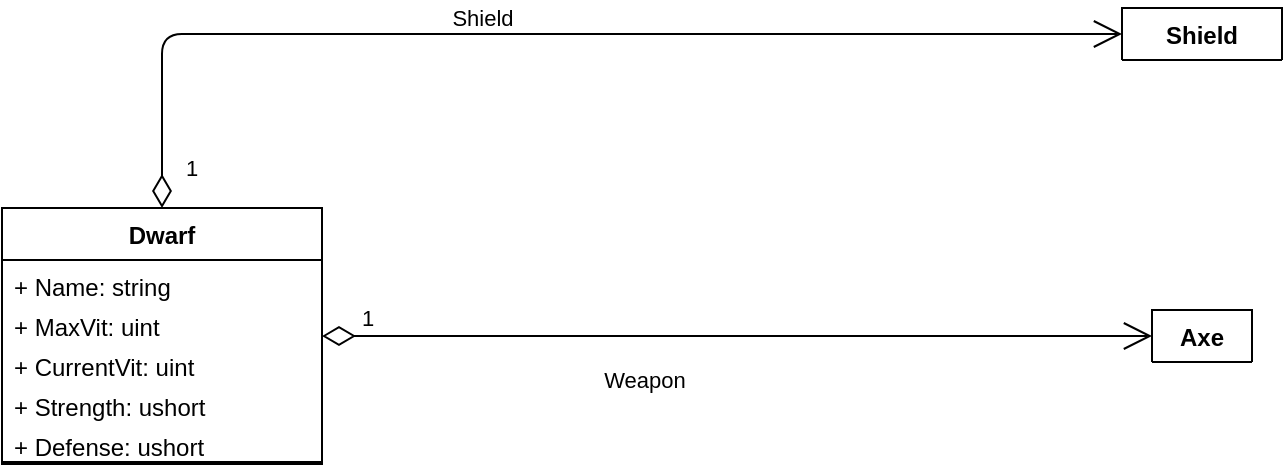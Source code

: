<mxfile>
    <diagram id="XOR37aZfvCp9ydeGDy-3" name="Page-1">
        <mxGraphModel dx="801" dy="575" grid="1" gridSize="10" guides="1" tooltips="1" connect="1" arrows="1" fold="1" page="1" pageScale="1" pageWidth="850" pageHeight="1100" math="0" shadow="0">
            <root>
                <mxCell id="0"/>
                <mxCell id="1" parent="0"/>
                <mxCell id="2" value="Dwarf" style="swimlane;fontStyle=1;align=center;verticalAlign=top;childLayout=stackLayout;horizontal=1;startSize=26;horizontalStack=0;resizeParent=1;resizeParentMax=0;resizeLast=0;collapsible=1;marginBottom=0;" vertex="1" parent="1">
                    <mxGeometry x="30" y="241" width="160" height="128" as="geometry">
                        <mxRectangle x="30" y="241" width="70" height="26" as="alternateBounds"/>
                    </mxGeometry>
                </mxCell>
                <mxCell id="3" value="+ Name: string" style="text;strokeColor=none;fillColor=none;align=left;verticalAlign=top;spacingLeft=4;spacingRight=4;overflow=hidden;rotatable=0;points=[[0,0.5],[1,0.5]];portConstraint=eastwest;" vertex="1" parent="2">
                    <mxGeometry y="26" width="160" height="20" as="geometry"/>
                </mxCell>
                <mxCell id="4" value="+ MaxVit: uint" style="text;strokeColor=none;fillColor=none;align=left;verticalAlign=top;spacingLeft=4;spacingRight=4;overflow=hidden;rotatable=0;points=[[0,0.5],[1,0.5]];portConstraint=eastwest;" vertex="1" parent="2">
                    <mxGeometry y="46" width="160" height="20" as="geometry"/>
                </mxCell>
                <mxCell id="5" value="+ CurrentVit: uint" style="text;strokeColor=none;fillColor=none;align=left;verticalAlign=top;spacingLeft=4;spacingRight=4;overflow=hidden;rotatable=0;points=[[0,0.5],[1,0.5]];portConstraint=eastwest;" vertex="1" parent="2">
                    <mxGeometry y="66" width="160" height="20" as="geometry"/>
                </mxCell>
                <mxCell id="6" value="+ Strength: ushort" style="text;strokeColor=none;fillColor=none;align=left;verticalAlign=top;spacingLeft=4;spacingRight=4;overflow=hidden;rotatable=0;points=[[0,0.5],[1,0.5]];portConstraint=eastwest;" vertex="1" parent="2">
                    <mxGeometry y="86" width="160" height="20" as="geometry"/>
                </mxCell>
                <mxCell id="7" value="+ Defense: ushort" style="text;strokeColor=none;fillColor=none;align=left;verticalAlign=top;spacingLeft=4;spacingRight=4;overflow=hidden;rotatable=0;points=[[0,0.5],[1,0.5]];portConstraint=eastwest;" vertex="1" parent="2">
                    <mxGeometry y="106" width="160" height="20" as="geometry"/>
                </mxCell>
                <mxCell id="8" value="" style="line;strokeWidth=1;fillColor=none;align=left;verticalAlign=middle;spacingTop=-1;spacingLeft=3;spacingRight=3;rotatable=0;labelPosition=right;points=[];portConstraint=eastwest;" vertex="1" parent="2">
                    <mxGeometry y="126" width="160" height="2" as="geometry"/>
                </mxCell>
                <mxCell id="9" value="1" style="endArrow=open;html=1;endSize=12;startArrow=diamondThin;startSize=14;startFill=0;edgeStyle=orthogonalEdgeStyle;align=left;verticalAlign=bottom;exitX=1;exitY=0.5;exitDx=0;exitDy=0;entryX=0;entryY=0.5;entryDx=0;entryDy=0;" edge="1" parent="1" source="2" target="11">
                    <mxGeometry x="-0.913" relative="1" as="geometry">
                        <mxPoint x="196" y="431" as="sourcePoint"/>
                        <mxPoint x="580" y="331" as="targetPoint"/>
                        <mxPoint as="offset"/>
                    </mxGeometry>
                </mxCell>
                <mxCell id="10" value="Weapon" style="edgeLabel;html=1;align=center;verticalAlign=middle;resizable=0;points=[];" vertex="1" connectable="0" parent="9">
                    <mxGeometry x="-0.13" y="-1" relative="1" as="geometry">
                        <mxPoint x="-20" y="21" as="offset"/>
                    </mxGeometry>
                </mxCell>
                <mxCell id="11" value="Axe" style="swimlane;fontStyle=1;align=center;verticalAlign=top;childLayout=stackLayout;horizontal=1;startSize=26;horizontalStack=0;resizeParent=1;resizeParentMax=0;resizeLast=0;collapsible=1;marginBottom=0;" vertex="1" collapsed="1" parent="1">
                    <mxGeometry x="605" y="292" width="50" height="26" as="geometry">
                        <mxRectangle x="610" y="311" width="160" height="46" as="alternateBounds"/>
                    </mxGeometry>
                </mxCell>
                <mxCell id="15" value="Shield" style="swimlane;fontStyle=1;align=center;verticalAlign=top;childLayout=stackLayout;horizontal=1;startSize=26;horizontalStack=0;resizeParent=1;resizeParentMax=0;resizeLast=0;collapsible=1;marginBottom=0;" vertex="1" collapsed="1" parent="1">
                    <mxGeometry x="590" y="141" width="80" height="26" as="geometry">
                        <mxRectangle x="590" y="141" width="160" height="86" as="alternateBounds"/>
                    </mxGeometry>
                </mxCell>
                <mxCell id="20" value="1" style="endArrow=open;html=1;endSize=12;startArrow=diamondThin;startSize=14;startFill=0;edgeStyle=orthogonalEdgeStyle;align=left;verticalAlign=bottom;exitX=0.5;exitY=0;exitDx=0;exitDy=0;entryX=0;entryY=0.5;entryDx=0;entryDy=0;" edge="1" parent="1" source="2" target="15">
                    <mxGeometry x="-0.962" y="-10" relative="1" as="geometry">
                        <mxPoint x="90" y="211" as="sourcePoint"/>
                        <mxPoint x="550" y="161" as="targetPoint"/>
                        <mxPoint as="offset"/>
                    </mxGeometry>
                </mxCell>
                <mxCell id="21" value="Shield" style="edgeLabel;html=1;align=center;verticalAlign=middle;resizable=0;points=[];" vertex="1" connectable="0" parent="20">
                    <mxGeometry x="-0.408" y="-4" relative="1" as="geometry">
                        <mxPoint x="79" y="-12" as="offset"/>
                    </mxGeometry>
                </mxCell>
            </root>
        </mxGraphModel>
    </diagram>
</mxfile>
